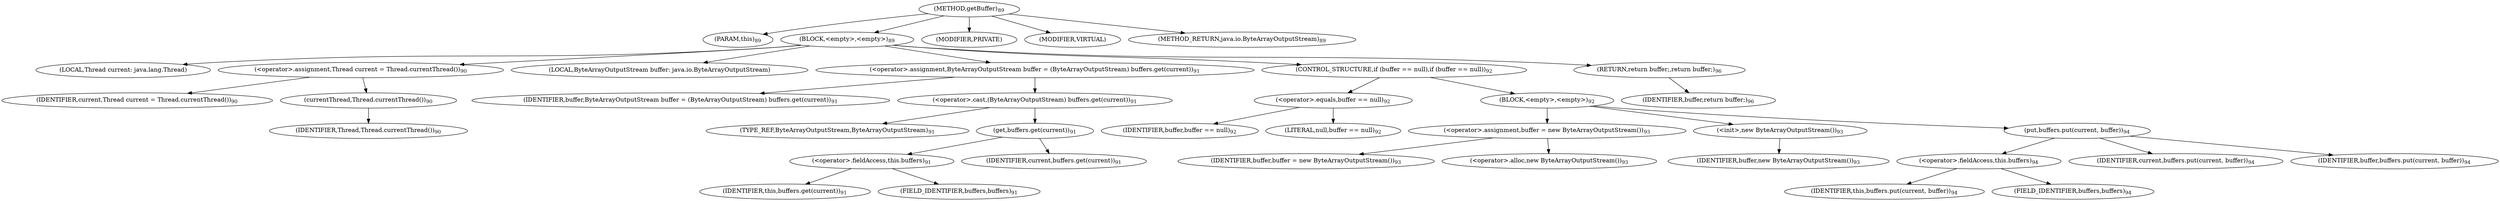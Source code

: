 digraph "getBuffer" {  
"70" [label = <(METHOD,getBuffer)<SUB>89</SUB>> ]
"71" [label = <(PARAM,this)<SUB>89</SUB>> ]
"72" [label = <(BLOCK,&lt;empty&gt;,&lt;empty&gt;)<SUB>89</SUB>> ]
"73" [label = <(LOCAL,Thread current: java.lang.Thread)> ]
"74" [label = <(&lt;operator&gt;.assignment,Thread current = Thread.currentThread())<SUB>90</SUB>> ]
"75" [label = <(IDENTIFIER,current,Thread current = Thread.currentThread())<SUB>90</SUB>> ]
"76" [label = <(currentThread,Thread.currentThread())<SUB>90</SUB>> ]
"77" [label = <(IDENTIFIER,Thread,Thread.currentThread())<SUB>90</SUB>> ]
"7" [label = <(LOCAL,ByteArrayOutputStream buffer: java.io.ByteArrayOutputStream)> ]
"78" [label = <(&lt;operator&gt;.assignment,ByteArrayOutputStream buffer = (ByteArrayOutputStream) buffers.get(current))<SUB>91</SUB>> ]
"79" [label = <(IDENTIFIER,buffer,ByteArrayOutputStream buffer = (ByteArrayOutputStream) buffers.get(current))<SUB>91</SUB>> ]
"80" [label = <(&lt;operator&gt;.cast,(ByteArrayOutputStream) buffers.get(current))<SUB>91</SUB>> ]
"81" [label = <(TYPE_REF,ByteArrayOutputStream,ByteArrayOutputStream)<SUB>91</SUB>> ]
"82" [label = <(get,buffers.get(current))<SUB>91</SUB>> ]
"83" [label = <(&lt;operator&gt;.fieldAccess,this.buffers)<SUB>91</SUB>> ]
"84" [label = <(IDENTIFIER,this,buffers.get(current))<SUB>91</SUB>> ]
"85" [label = <(FIELD_IDENTIFIER,buffers,buffers)<SUB>91</SUB>> ]
"86" [label = <(IDENTIFIER,current,buffers.get(current))<SUB>91</SUB>> ]
"87" [label = <(CONTROL_STRUCTURE,if (buffer == null),if (buffer == null))<SUB>92</SUB>> ]
"88" [label = <(&lt;operator&gt;.equals,buffer == null)<SUB>92</SUB>> ]
"89" [label = <(IDENTIFIER,buffer,buffer == null)<SUB>92</SUB>> ]
"90" [label = <(LITERAL,null,buffer == null)<SUB>92</SUB>> ]
"91" [label = <(BLOCK,&lt;empty&gt;,&lt;empty&gt;)<SUB>92</SUB>> ]
"92" [label = <(&lt;operator&gt;.assignment,buffer = new ByteArrayOutputStream())<SUB>93</SUB>> ]
"93" [label = <(IDENTIFIER,buffer,buffer = new ByteArrayOutputStream())<SUB>93</SUB>> ]
"94" [label = <(&lt;operator&gt;.alloc,new ByteArrayOutputStream())<SUB>93</SUB>> ]
"95" [label = <(&lt;init&gt;,new ByteArrayOutputStream())<SUB>93</SUB>> ]
"6" [label = <(IDENTIFIER,buffer,new ByteArrayOutputStream())<SUB>93</SUB>> ]
"96" [label = <(put,buffers.put(current, buffer))<SUB>94</SUB>> ]
"97" [label = <(&lt;operator&gt;.fieldAccess,this.buffers)<SUB>94</SUB>> ]
"98" [label = <(IDENTIFIER,this,buffers.put(current, buffer))<SUB>94</SUB>> ]
"99" [label = <(FIELD_IDENTIFIER,buffers,buffers)<SUB>94</SUB>> ]
"100" [label = <(IDENTIFIER,current,buffers.put(current, buffer))<SUB>94</SUB>> ]
"101" [label = <(IDENTIFIER,buffer,buffers.put(current, buffer))<SUB>94</SUB>> ]
"102" [label = <(RETURN,return buffer;,return buffer;)<SUB>96</SUB>> ]
"103" [label = <(IDENTIFIER,buffer,return buffer;)<SUB>96</SUB>> ]
"104" [label = <(MODIFIER,PRIVATE)> ]
"105" [label = <(MODIFIER,VIRTUAL)> ]
"106" [label = <(METHOD_RETURN,java.io.ByteArrayOutputStream)<SUB>89</SUB>> ]
  "70" -> "71" 
  "70" -> "72" 
  "70" -> "104" 
  "70" -> "105" 
  "70" -> "106" 
  "72" -> "73" 
  "72" -> "74" 
  "72" -> "7" 
  "72" -> "78" 
  "72" -> "87" 
  "72" -> "102" 
  "74" -> "75" 
  "74" -> "76" 
  "76" -> "77" 
  "78" -> "79" 
  "78" -> "80" 
  "80" -> "81" 
  "80" -> "82" 
  "82" -> "83" 
  "82" -> "86" 
  "83" -> "84" 
  "83" -> "85" 
  "87" -> "88" 
  "87" -> "91" 
  "88" -> "89" 
  "88" -> "90" 
  "91" -> "92" 
  "91" -> "95" 
  "91" -> "96" 
  "92" -> "93" 
  "92" -> "94" 
  "95" -> "6" 
  "96" -> "97" 
  "96" -> "100" 
  "96" -> "101" 
  "97" -> "98" 
  "97" -> "99" 
  "102" -> "103" 
}
